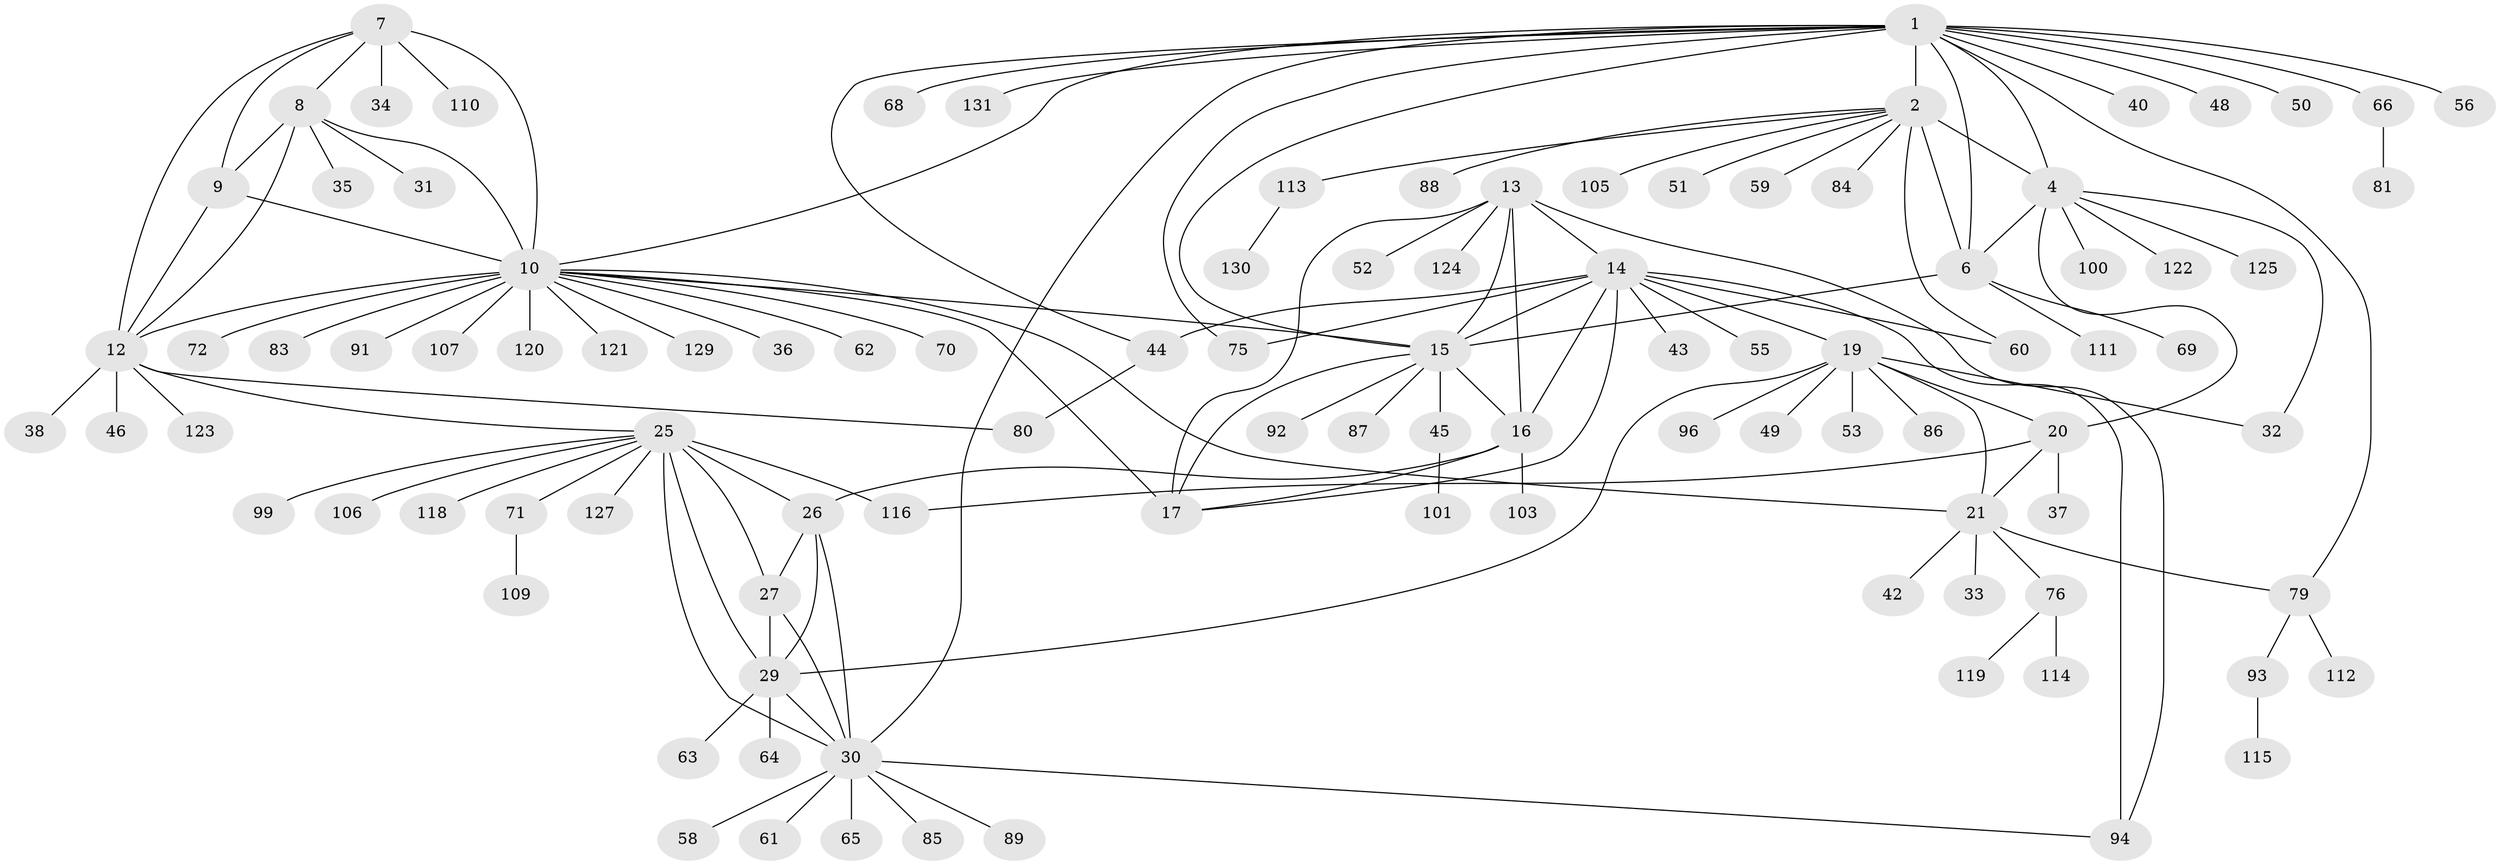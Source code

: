 // Generated by graph-tools (version 1.1) at 2025/52/02/27/25 19:52:18]
// undirected, 102 vertices, 140 edges
graph export_dot {
graph [start="1"]
  node [color=gray90,style=filled];
  1 [super="+3"];
  2 [super="+5"];
  4 [super="+57"];
  6 [super="+78"];
  7 [super="+126"];
  8 [super="+90"];
  9 [super="+128"];
  10 [super="+11"];
  12 [super="+47"];
  13 [super="+18"];
  14 [super="+67"];
  15 [super="+98"];
  16 [super="+39"];
  17 [super="+54"];
  19 [super="+22"];
  20 [super="+23"];
  21 [super="+24"];
  25 [super="+28"];
  26 [super="+73"];
  27 [super="+41"];
  29 [super="+108"];
  30 [super="+117"];
  31;
  32;
  33;
  34;
  35;
  36;
  37;
  38;
  40;
  42;
  43;
  44;
  45;
  46;
  48 [super="+74"];
  49;
  50;
  51;
  52 [super="+97"];
  53;
  55;
  56;
  58;
  59;
  60;
  61;
  62;
  63;
  64;
  65;
  66 [super="+77"];
  68;
  69;
  70;
  71;
  72;
  75;
  76 [super="+95"];
  79 [super="+82"];
  80;
  81;
  83;
  84;
  85 [super="+102"];
  86;
  87;
  88;
  89;
  91;
  92;
  93;
  94 [super="+104"];
  96;
  99;
  100;
  101;
  103;
  105;
  106;
  107;
  109;
  110;
  111;
  112;
  113;
  114;
  115;
  116;
  118;
  119;
  120;
  121;
  122;
  123;
  124;
  125;
  127;
  129;
  130;
  131;
  1 -- 2 [weight=4];
  1 -- 4 [weight=2];
  1 -- 6 [weight=2];
  1 -- 50;
  1 -- 56;
  1 -- 66;
  1 -- 68;
  1 -- 75;
  1 -- 131;
  1 -- 40;
  1 -- 10;
  1 -- 44;
  1 -- 79;
  1 -- 48;
  1 -- 15;
  1 -- 30;
  2 -- 4 [weight=2];
  2 -- 6 [weight=2];
  2 -- 51;
  2 -- 60;
  2 -- 88;
  2 -- 105;
  2 -- 113;
  2 -- 84;
  2 -- 59;
  4 -- 6;
  4 -- 20;
  4 -- 32;
  4 -- 100;
  4 -- 122;
  4 -- 125;
  6 -- 15;
  6 -- 69;
  6 -- 111;
  7 -- 8;
  7 -- 9;
  7 -- 10 [weight=2];
  7 -- 12;
  7 -- 34;
  7 -- 110;
  8 -- 9;
  8 -- 10 [weight=2];
  8 -- 12;
  8 -- 31;
  8 -- 35;
  9 -- 10 [weight=2];
  9 -- 12;
  10 -- 12 [weight=2];
  10 -- 15;
  10 -- 70;
  10 -- 83;
  10 -- 120;
  10 -- 129;
  10 -- 36;
  10 -- 72;
  10 -- 107;
  10 -- 121;
  10 -- 91;
  10 -- 62;
  10 -- 21;
  10 -- 17;
  12 -- 25;
  12 -- 38;
  12 -- 46;
  12 -- 80;
  12 -- 123;
  13 -- 14 [weight=2];
  13 -- 15 [weight=2];
  13 -- 16 [weight=2];
  13 -- 17 [weight=2];
  13 -- 124;
  13 -- 52;
  13 -- 94;
  14 -- 15;
  14 -- 16;
  14 -- 17;
  14 -- 43;
  14 -- 44;
  14 -- 55;
  14 -- 60;
  14 -- 75;
  14 -- 94;
  14 -- 19;
  15 -- 16;
  15 -- 17;
  15 -- 45;
  15 -- 87;
  15 -- 92;
  16 -- 17;
  16 -- 26;
  16 -- 103;
  19 -- 20 [weight=4];
  19 -- 21 [weight=4];
  19 -- 29;
  19 -- 32;
  19 -- 53;
  19 -- 96;
  19 -- 49;
  19 -- 86;
  20 -- 21 [weight=4];
  20 -- 116;
  20 -- 37;
  21 -- 42;
  21 -- 33;
  21 -- 76;
  21 -- 79;
  25 -- 26 [weight=2];
  25 -- 27 [weight=2];
  25 -- 29 [weight=2];
  25 -- 30 [weight=2];
  25 -- 116;
  25 -- 118;
  25 -- 127;
  25 -- 99;
  25 -- 71;
  25 -- 106;
  26 -- 27;
  26 -- 29;
  26 -- 30;
  27 -- 29;
  27 -- 30;
  29 -- 30;
  29 -- 63;
  29 -- 64;
  30 -- 58;
  30 -- 61;
  30 -- 65;
  30 -- 85;
  30 -- 89;
  30 -- 94;
  44 -- 80;
  45 -- 101;
  66 -- 81;
  71 -- 109;
  76 -- 114;
  76 -- 119;
  79 -- 93;
  79 -- 112;
  93 -- 115;
  113 -- 130;
}
